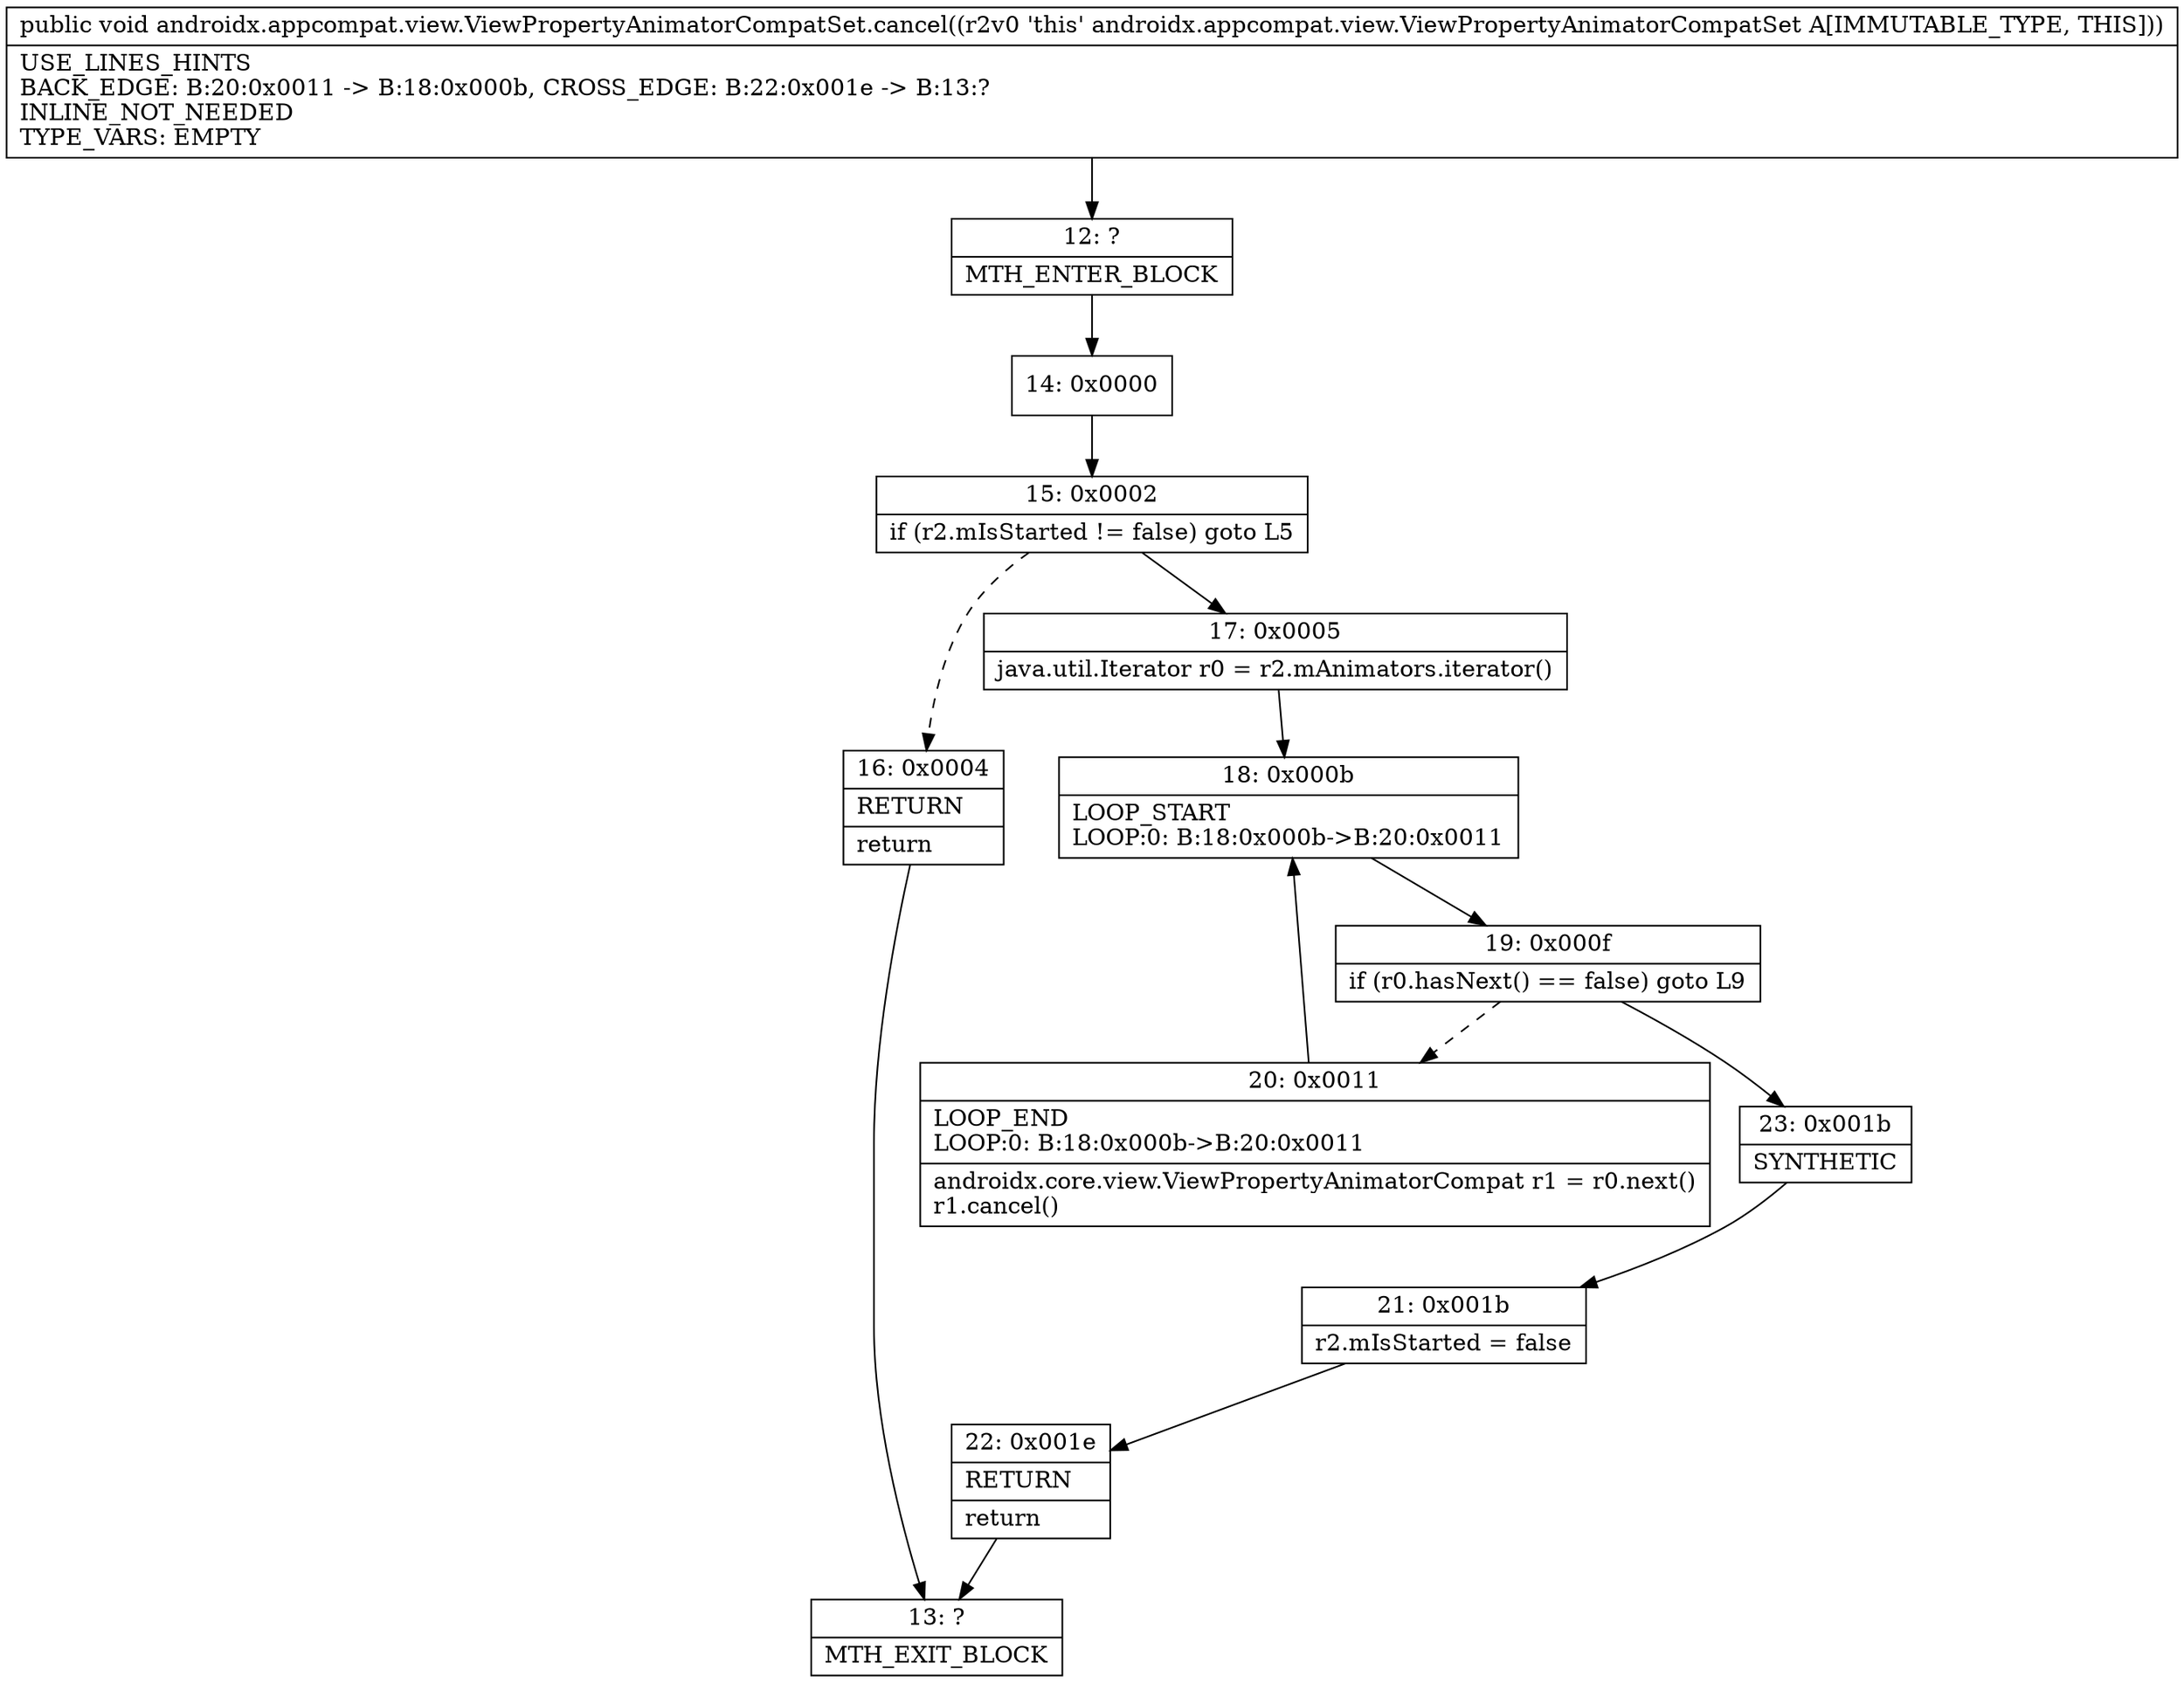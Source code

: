 digraph "CFG forandroidx.appcompat.view.ViewPropertyAnimatorCompatSet.cancel()V" {
Node_12 [shape=record,label="{12\:\ ?|MTH_ENTER_BLOCK\l}"];
Node_14 [shape=record,label="{14\:\ 0x0000}"];
Node_15 [shape=record,label="{15\:\ 0x0002|if (r2.mIsStarted != false) goto L5\l}"];
Node_16 [shape=record,label="{16\:\ 0x0004|RETURN\l|return\l}"];
Node_13 [shape=record,label="{13\:\ ?|MTH_EXIT_BLOCK\l}"];
Node_17 [shape=record,label="{17\:\ 0x0005|java.util.Iterator r0 = r2.mAnimators.iterator()\l}"];
Node_18 [shape=record,label="{18\:\ 0x000b|LOOP_START\lLOOP:0: B:18:0x000b\-\>B:20:0x0011\l}"];
Node_19 [shape=record,label="{19\:\ 0x000f|if (r0.hasNext() == false) goto L9\l}"];
Node_20 [shape=record,label="{20\:\ 0x0011|LOOP_END\lLOOP:0: B:18:0x000b\-\>B:20:0x0011\l|androidx.core.view.ViewPropertyAnimatorCompat r1 = r0.next()\lr1.cancel()\l}"];
Node_23 [shape=record,label="{23\:\ 0x001b|SYNTHETIC\l}"];
Node_21 [shape=record,label="{21\:\ 0x001b|r2.mIsStarted = false\l}"];
Node_22 [shape=record,label="{22\:\ 0x001e|RETURN\l|return\l}"];
MethodNode[shape=record,label="{public void androidx.appcompat.view.ViewPropertyAnimatorCompatSet.cancel((r2v0 'this' androidx.appcompat.view.ViewPropertyAnimatorCompatSet A[IMMUTABLE_TYPE, THIS]))  | USE_LINES_HINTS\lBACK_EDGE: B:20:0x0011 \-\> B:18:0x000b, CROSS_EDGE: B:22:0x001e \-\> B:13:?\lINLINE_NOT_NEEDED\lTYPE_VARS: EMPTY\l}"];
MethodNode -> Node_12;Node_12 -> Node_14;
Node_14 -> Node_15;
Node_15 -> Node_16[style=dashed];
Node_15 -> Node_17;
Node_16 -> Node_13;
Node_17 -> Node_18;
Node_18 -> Node_19;
Node_19 -> Node_20[style=dashed];
Node_19 -> Node_23;
Node_20 -> Node_18;
Node_23 -> Node_21;
Node_21 -> Node_22;
Node_22 -> Node_13;
}

